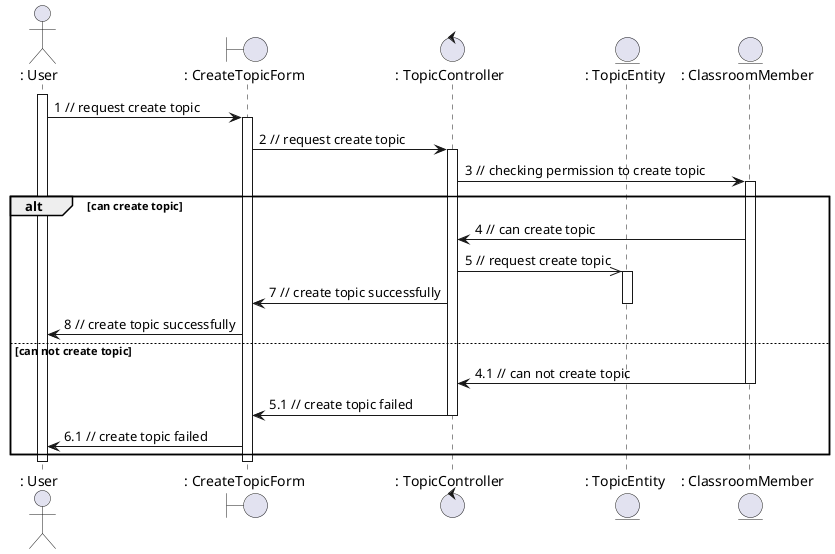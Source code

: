 @startuml createTopic

actor ": User"
boundary ": CreateTopicForm"
control ": TopicController"
entity ": TopicEntity"
entity ": ClassroomMember"

activate ": User"

": User" -> ": CreateTopicForm": 1 // request create topic
activate ": CreateTopicForm"
": CreateTopicForm" -> ": TopicController": 2 // request create topic
activate ": TopicController"
": TopicController" -> ": ClassroomMember": 3 // checking permission to create topic
activate ": ClassroomMember"
alt can create topic
    ": ClassroomMember" -> ": TopicController": 4 // can create topic
    ": TopicController" ->> ": TopicEntity": 5 // request create topic
    activate ": TopicEntity"
    ": TopicController" -> ": CreateTopicForm": 7 // create topic successfully
    deactivate ": TopicEntity"
    ": CreateTopicForm" -> ": User": 8 // create topic successfully
else can not create topic
    ": ClassroomMember" -> ": TopicController": 4.1 // can not create topic
    deactivate ": ClassroomMember"
    ": TopicController" -> ": CreateTopicForm": 5.1 // create topic failed
    deactivate ": TopicController"
    ": CreateTopicForm" -> ": User": 6.1 // create topic failed
end

deactivate ": User"
deactivate ": CreateTopicForm"


@enduml